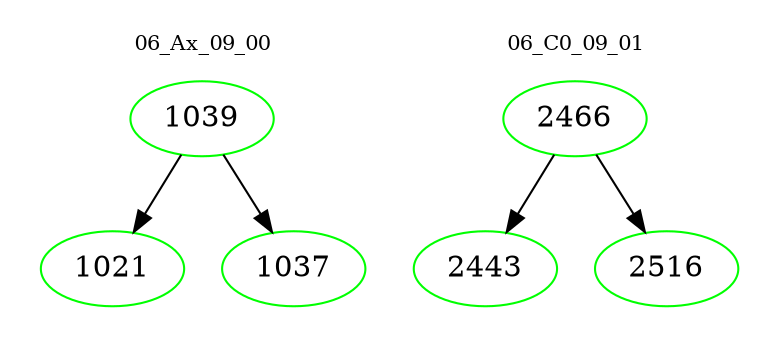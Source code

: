 digraph{
subgraph cluster_0 {
color = white
label = "06_Ax_09_00";
fontsize=10;
T0_1039 [label="1039", color="green"]
T0_1039 -> T0_1021 [color="black"]
T0_1021 [label="1021", color="green"]
T0_1039 -> T0_1037 [color="black"]
T0_1037 [label="1037", color="green"]
}
subgraph cluster_1 {
color = white
label = "06_C0_09_01";
fontsize=10;
T1_2466 [label="2466", color="green"]
T1_2466 -> T1_2443 [color="black"]
T1_2443 [label="2443", color="green"]
T1_2466 -> T1_2516 [color="black"]
T1_2516 [label="2516", color="green"]
}
}

